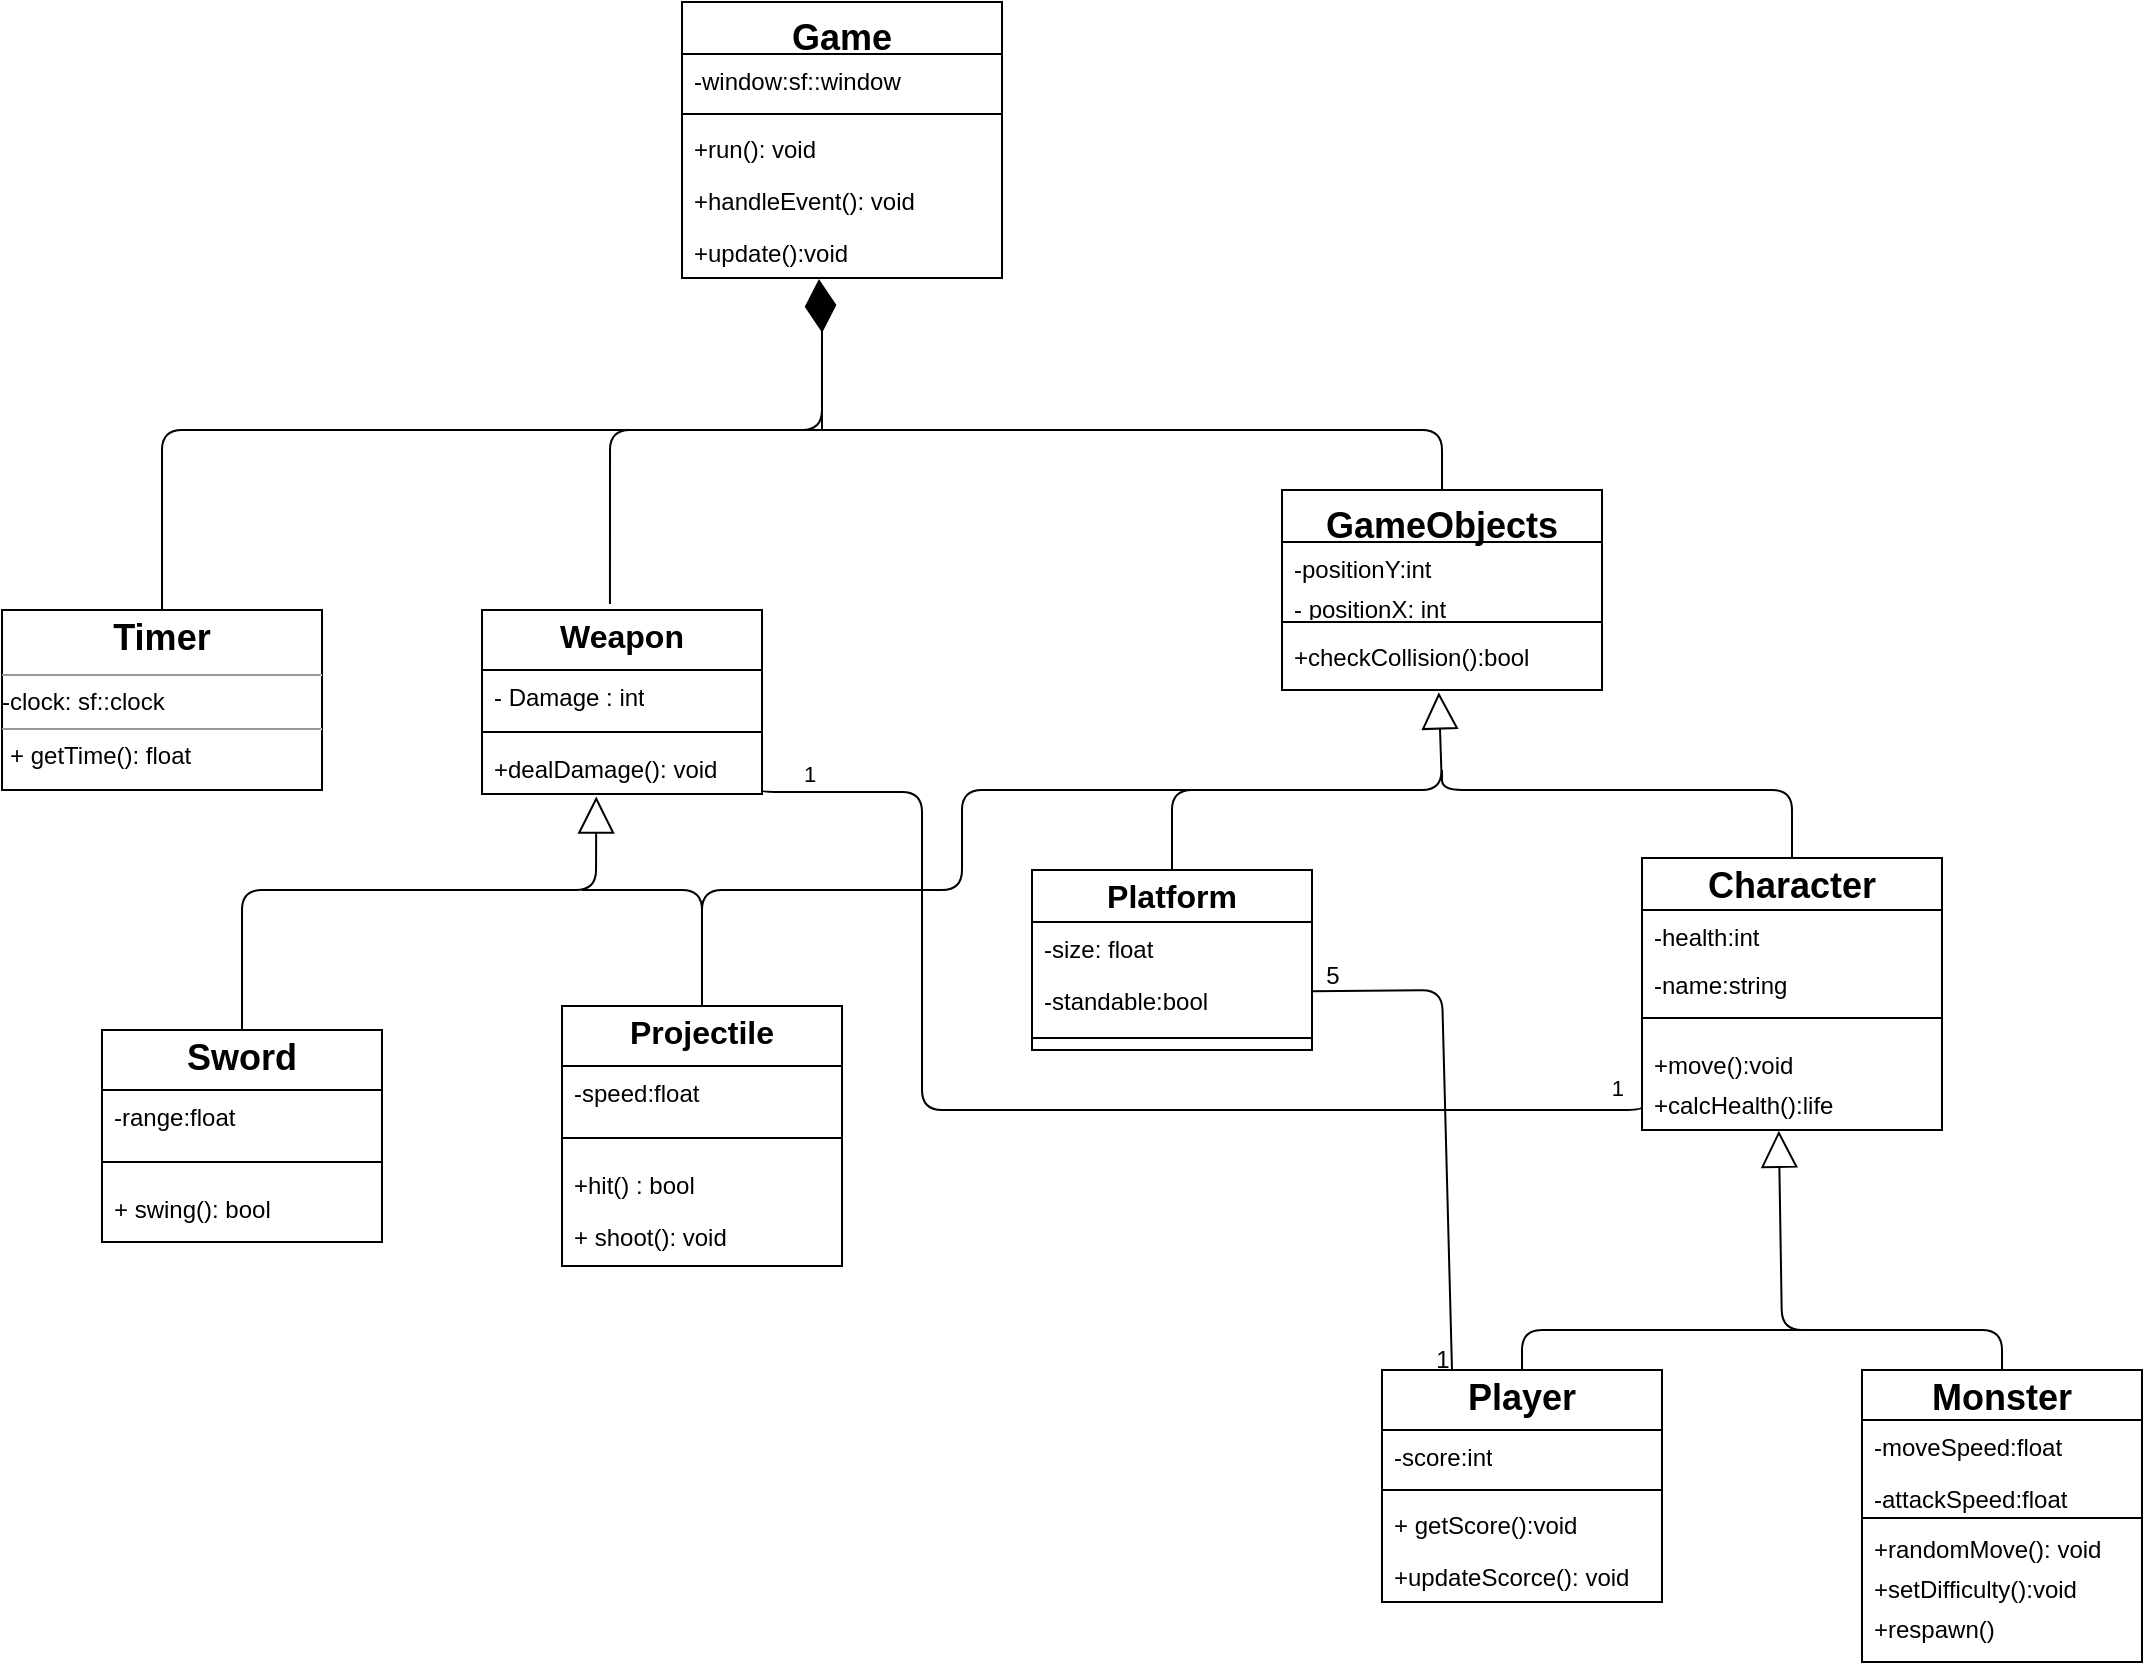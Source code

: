<mxfile>
    <diagram name="Page-1" id="4QrLjX-ADRz8MVE26Euo">
        <mxGraphModel dx="2251" dy="1248" grid="1" gridSize="10" guides="1" tooltips="1" connect="1" arrows="1" fold="1" page="1" pageScale="1" pageWidth="1169" pageHeight="1654" math="0" shadow="0">
            <root>
                <mxCell id="0"/>
                <mxCell id="1" parent="0"/>
                <mxCell id="S4nnt21ixPrk0VT9_j-a-2" value="&lt;p style=&quot;margin:0px;margin-top:4px;text-align:center;&quot;&gt;&lt;b style=&quot;background-color: initial;&quot;&gt;&lt;font size=&quot;3&quot;&gt;Platform&lt;/font&gt;&lt;/b&gt;&lt;/p&gt;" style="verticalAlign=top;align=center;overflow=fill;html=1;whiteSpace=wrap;shape=swimlane;fontStyle=1;startSize=26;childLayout=stackLayout;horizontal=1;horizontalStack=0;resizeParent=1;resizeParentMax=0;resizeLast=0;collapsible=1;marginBottom=0;" parent="1" vertex="1">
                    <mxGeometry x="585" y="500" width="140" height="90" as="geometry"/>
                </mxCell>
                <mxCell id="S4nnt21ixPrk0VT9_j-a-5" value="-size: float" style="text;strokeColor=none;fillColor=none;align=left;verticalAlign=top;spacingLeft=4;spacingRight=4;overflow=hidden;rotatable=0;points=[[0,0.5],[1,0.5]];portConstraint=eastwest;whiteSpace=wrap;html=1;" parent="S4nnt21ixPrk0VT9_j-a-2" vertex="1">
                    <mxGeometry y="26" width="140" height="26" as="geometry"/>
                </mxCell>
                <mxCell id="S4nnt21ixPrk0VT9_j-a-6" value="-standable:bool" style="text;strokeColor=none;fillColor=none;align=left;verticalAlign=top;spacingLeft=4;spacingRight=4;overflow=hidden;rotatable=0;points=[[0,0.5],[1,0.5]];portConstraint=eastwest;whiteSpace=wrap;html=1;" parent="S4nnt21ixPrk0VT9_j-a-2" vertex="1">
                    <mxGeometry y="52" width="140" height="26" as="geometry"/>
                </mxCell>
                <mxCell id="S4nnt21ixPrk0VT9_j-a-7" value="" style="line;strokeWidth=1;fillColor=none;align=left;verticalAlign=middle;spacingTop=-1;spacingLeft=3;spacingRight=3;rotatable=0;labelPosition=right;points=[];portConstraint=eastwest;strokeColor=inherit;" parent="S4nnt21ixPrk0VT9_j-a-2" vertex="1">
                    <mxGeometry y="78" width="140" height="12" as="geometry"/>
                </mxCell>
                <mxCell id="S4nnt21ixPrk0VT9_j-a-9" value="&lt;p style=&quot;margin:0px;margin-top:4px;text-align:center;&quot;&gt;&lt;b style=&quot;background-color: initial;&quot;&gt;&lt;font style=&quot;font-size: 18px;&quot;&gt;Character&lt;/font&gt;&lt;/b&gt;&lt;/p&gt;" style="verticalAlign=top;align=center;overflow=fill;html=1;whiteSpace=wrap;shape=swimlane;fontStyle=1;startSize=26;childLayout=stackLayout;horizontal=1;horizontalStack=0;resizeParent=1;resizeParentMax=0;resizeLast=0;collapsible=1;marginBottom=0;" parent="1" vertex="1">
                    <mxGeometry x="890" y="494" width="150" height="136" as="geometry"/>
                </mxCell>
                <mxCell id="S4nnt21ixPrk0VT9_j-a-10" value="-health:int" style="text;strokeColor=none;fillColor=none;align=left;verticalAlign=top;spacingLeft=4;spacingRight=4;overflow=hidden;rotatable=0;points=[[0,0.5],[1,0.5]];portConstraint=eastwest;whiteSpace=wrap;html=1;" parent="S4nnt21ixPrk0VT9_j-a-9" vertex="1">
                    <mxGeometry y="26" width="150" height="24" as="geometry"/>
                </mxCell>
                <mxCell id="S4nnt21ixPrk0VT9_j-a-11" value="-name:string" style="text;strokeColor=none;fillColor=none;align=left;verticalAlign=top;spacingLeft=4;spacingRight=4;overflow=hidden;rotatable=0;points=[[0,0.5],[1,0.5]];portConstraint=eastwest;whiteSpace=wrap;html=1;" parent="S4nnt21ixPrk0VT9_j-a-9" vertex="1">
                    <mxGeometry y="50" width="150" height="20" as="geometry"/>
                </mxCell>
                <mxCell id="S4nnt21ixPrk0VT9_j-a-14" value="" style="line;strokeWidth=1;fillColor=none;align=left;verticalAlign=middle;spacingTop=-1;spacingLeft=3;spacingRight=3;rotatable=0;labelPosition=right;points=[];portConstraint=eastwest;strokeColor=inherit;" parent="S4nnt21ixPrk0VT9_j-a-9" vertex="1">
                    <mxGeometry y="70" width="150" height="20" as="geometry"/>
                </mxCell>
                <mxCell id="S4nnt21ixPrk0VT9_j-a-15" value="+move():void" style="text;strokeColor=none;fillColor=none;align=left;verticalAlign=top;spacingLeft=4;spacingRight=4;overflow=hidden;rotatable=0;points=[[0,0.5],[1,0.5]];portConstraint=eastwest;whiteSpace=wrap;html=1;" parent="S4nnt21ixPrk0VT9_j-a-9" vertex="1">
                    <mxGeometry y="90" width="150" height="20" as="geometry"/>
                </mxCell>
                <mxCell id="S4nnt21ixPrk0VT9_j-a-19" value="+calcHealth():life" style="text;strokeColor=none;fillColor=none;align=left;verticalAlign=top;spacingLeft=4;spacingRight=4;overflow=hidden;rotatable=0;points=[[0,0.5],[1,0.5]];portConstraint=eastwest;whiteSpace=wrap;html=1;" parent="S4nnt21ixPrk0VT9_j-a-9" vertex="1">
                    <mxGeometry y="110" width="150" height="26" as="geometry"/>
                </mxCell>
                <mxCell id="S4nnt21ixPrk0VT9_j-a-20" value="&lt;p style=&quot;margin:0px;margin-top:4px;text-align:center;&quot;&gt;&lt;b style=&quot;background-color: initial;&quot;&gt;&lt;font style=&quot;font-size: 18px;&quot;&gt;Player&lt;/font&gt;&lt;/b&gt;&lt;/p&gt;" style="verticalAlign=top;align=center;overflow=fill;html=1;whiteSpace=wrap;shape=swimlane;fontStyle=1;startSize=30;childLayout=stackLayout;horizontal=1;horizontalStack=0;resizeParent=1;resizeParentMax=0;resizeLast=0;collapsible=1;marginBottom=0;" parent="1" vertex="1">
                    <mxGeometry x="760" y="750" width="140" height="116" as="geometry">
                        <mxRectangle x="570" y="490" width="90" height="40" as="alternateBounds"/>
                    </mxGeometry>
                </mxCell>
                <mxCell id="S4nnt21ixPrk0VT9_j-a-21" value="-score:int" style="text;strokeColor=none;fillColor=none;align=left;verticalAlign=top;spacingLeft=4;spacingRight=4;overflow=hidden;rotatable=0;points=[[0,0.5],[1,0.5]];portConstraint=eastwest;whiteSpace=wrap;html=1;" parent="S4nnt21ixPrk0VT9_j-a-20" vertex="1">
                    <mxGeometry y="30" width="140" height="26" as="geometry"/>
                </mxCell>
                <mxCell id="S4nnt21ixPrk0VT9_j-a-22" value="" style="line;strokeWidth=1;fillColor=none;align=left;verticalAlign=middle;spacingTop=-1;spacingLeft=3;spacingRight=3;rotatable=0;labelPosition=right;points=[];portConstraint=eastwest;strokeColor=inherit;" parent="S4nnt21ixPrk0VT9_j-a-20" vertex="1">
                    <mxGeometry y="56" width="140" height="8" as="geometry"/>
                </mxCell>
                <mxCell id="46" value="+ getScore():void" style="text;strokeColor=none;fillColor=none;align=left;verticalAlign=top;spacingLeft=4;spacingRight=4;overflow=hidden;rotatable=0;points=[[0,0.5],[1,0.5]];portConstraint=eastwest;" vertex="1" parent="S4nnt21ixPrk0VT9_j-a-20">
                    <mxGeometry y="64" width="140" height="26" as="geometry"/>
                </mxCell>
                <mxCell id="S4nnt21ixPrk0VT9_j-a-23" value="" style="line;strokeWidth=1;fillColor=none;align=left;verticalAlign=middle;spacingTop=-1;spacingLeft=3;spacingRight=3;rotatable=0;labelPosition=right;points=[];portConstraint=eastwest;strokeColor=inherit;" parent="S4nnt21ixPrk0VT9_j-a-20" vertex="1">
                    <mxGeometry y="90" width="140" as="geometry"/>
                </mxCell>
                <mxCell id="44" value="+updateScorce(): void" style="text;strokeColor=none;fillColor=none;align=left;verticalAlign=top;spacingLeft=4;spacingRight=4;overflow=hidden;rotatable=0;points=[[0,0.5],[1,0.5]];portConstraint=eastwest;" vertex="1" parent="S4nnt21ixPrk0VT9_j-a-20">
                    <mxGeometry y="90" width="140" height="26" as="geometry"/>
                </mxCell>
                <mxCell id="S4nnt21ixPrk0VT9_j-a-25" value="&lt;p style=&quot;margin:0px;margin-top:4px;text-align:center;&quot;&gt;&lt;b style=&quot;background-color: initial;&quot;&gt;&lt;font style=&quot;font-size: 18px;&quot;&gt;Monster&lt;/font&gt;&lt;/b&gt;&lt;/p&gt;" style="verticalAlign=top;align=center;overflow=fill;html=1;whiteSpace=wrap;shape=swimlane;fontStyle=1;startSize=25;childLayout=stackLayout;horizontal=1;horizontalStack=0;resizeParent=1;resizeParentMax=0;resizeLast=0;collapsible=1;marginBottom=0;" parent="1" vertex="1">
                    <mxGeometry x="1000" y="750" width="140" height="146" as="geometry"/>
                </mxCell>
                <mxCell id="6" value="-moveSpeed:float" style="text;strokeColor=none;fillColor=none;align=left;verticalAlign=top;spacingLeft=4;spacingRight=4;overflow=hidden;rotatable=0;points=[[0,0.5],[1,0.5]];portConstraint=eastwest;fontSize=12;" parent="S4nnt21ixPrk0VT9_j-a-25" vertex="1">
                    <mxGeometry y="25" width="140" height="26" as="geometry"/>
                </mxCell>
                <mxCell id="S4nnt21ixPrk0VT9_j-a-26" value="-attackSpeed:float" style="text;strokeColor=none;fillColor=none;align=left;verticalAlign=top;spacingLeft=4;spacingRight=4;overflow=hidden;rotatable=0;points=[[0,0.5],[1,0.5]];portConstraint=eastwest;whiteSpace=wrap;html=1;" parent="S4nnt21ixPrk0VT9_j-a-25" vertex="1">
                    <mxGeometry y="51" width="140" height="21" as="geometry"/>
                </mxCell>
                <mxCell id="S4nnt21ixPrk0VT9_j-a-27" value="" style="line;strokeWidth=1;fillColor=none;align=left;verticalAlign=middle;spacingTop=-1;spacingLeft=3;spacingRight=3;rotatable=0;labelPosition=right;points=[];portConstraint=eastwest;strokeColor=inherit;" parent="S4nnt21ixPrk0VT9_j-a-25" vertex="1">
                    <mxGeometry y="72" width="140" height="4" as="geometry"/>
                </mxCell>
                <mxCell id="S4nnt21ixPrk0VT9_j-a-28" value="+randomMove(): void" style="text;strokeColor=none;fillColor=none;align=left;verticalAlign=top;spacingLeft=4;spacingRight=4;overflow=hidden;rotatable=0;points=[[0,0.5],[1,0.5]];portConstraint=eastwest;whiteSpace=wrap;html=1;" parent="S4nnt21ixPrk0VT9_j-a-25" vertex="1">
                    <mxGeometry y="76" width="140" height="20" as="geometry"/>
                </mxCell>
                <mxCell id="4" value="+setDifficulty():void" style="text;strokeColor=none;fillColor=none;align=left;verticalAlign=top;spacingLeft=4;spacingRight=4;overflow=hidden;rotatable=0;points=[[0,0.5],[1,0.5]];portConstraint=eastwest;fontSize=12;" parent="S4nnt21ixPrk0VT9_j-a-25" vertex="1">
                    <mxGeometry y="96" width="140" height="20" as="geometry"/>
                </mxCell>
                <mxCell id="5" value="+respawn()" style="text;strokeColor=none;fillColor=none;align=left;verticalAlign=top;spacingLeft=4;spacingRight=4;overflow=hidden;rotatable=0;points=[[0,0.5],[1,0.5]];portConstraint=eastwest;fontSize=12;" parent="S4nnt21ixPrk0VT9_j-a-25" vertex="1">
                    <mxGeometry y="116" width="140" height="30" as="geometry"/>
                </mxCell>
                <mxCell id="S4nnt21ixPrk0VT9_j-a-31" value="&lt;p style=&quot;margin:0px;margin-top:4px;text-align:center;&quot;&gt;&lt;b style=&quot;background-color: initial;&quot;&gt;&lt;font size=&quot;3&quot;&gt;Weapon&lt;/font&gt;&lt;/b&gt;&lt;/p&gt;" style="verticalAlign=top;align=center;overflow=fill;html=1;whiteSpace=wrap;shape=swimlane;fontStyle=1;startSize=30;childLayout=stackLayout;horizontal=1;horizontalStack=0;resizeParent=1;resizeParentMax=0;resizeLast=0;collapsible=1;marginBottom=0;" parent="1" vertex="1">
                    <mxGeometry x="310" y="370" width="140" height="92" as="geometry"/>
                </mxCell>
                <mxCell id="S4nnt21ixPrk0VT9_j-a-32" value="- Damage : int" style="text;strokeColor=none;fillColor=none;align=left;verticalAlign=top;spacingLeft=4;spacingRight=4;overflow=hidden;rotatable=0;points=[[0,0.5],[1,0.5]];portConstraint=eastwest;whiteSpace=wrap;html=1;" parent="S4nnt21ixPrk0VT9_j-a-31" vertex="1">
                    <mxGeometry y="30" width="140" height="26" as="geometry"/>
                </mxCell>
                <mxCell id="S4nnt21ixPrk0VT9_j-a-33" value="" style="line;strokeWidth=1;fillColor=none;align=left;verticalAlign=middle;spacingTop=-1;spacingLeft=3;spacingRight=3;rotatable=0;labelPosition=right;points=[];portConstraint=eastwest;strokeColor=inherit;" parent="S4nnt21ixPrk0VT9_j-a-31" vertex="1">
                    <mxGeometry y="56" width="140" height="10" as="geometry"/>
                </mxCell>
                <mxCell id="S4nnt21ixPrk0VT9_j-a-34" value="+dealDamage(): void" style="text;strokeColor=none;fillColor=none;align=left;verticalAlign=top;spacingLeft=4;spacingRight=4;overflow=hidden;rotatable=0;points=[[0,0.5],[1,0.5]];portConstraint=eastwest;whiteSpace=wrap;html=1;" parent="S4nnt21ixPrk0VT9_j-a-31" vertex="1">
                    <mxGeometry y="66" width="140" height="26" as="geometry"/>
                </mxCell>
                <mxCell id="S4nnt21ixPrk0VT9_j-a-35" value="&lt;p style=&quot;margin:0px;margin-top:4px;text-align:center;&quot;&gt;&lt;span style=&quot;font-size: 18px;&quot;&gt;Sword&lt;/span&gt;&lt;/p&gt;&lt;p style=&quot;margin:0px;margin-top:4px;text-align:center;&quot;&gt;&lt;b&gt;&lt;font size=&quot;3&quot;&gt;Sword&lt;/font&gt;&lt;/b&gt;&lt;/p&gt;&lt;p style=&quot;margin:0px;margin-top:4px;text-align:center;&quot;&gt;&lt;b&gt;&lt;br&gt;&lt;/b&gt;&lt;/p&gt;" style="verticalAlign=top;align=center;overflow=fill;html=1;whiteSpace=wrap;shape=swimlane;fontStyle=1;startSize=30;childLayout=stackLayout;horizontal=1;horizontalStack=0;resizeParent=1;resizeParentMax=0;resizeLast=0;collapsible=1;marginBottom=0;" parent="1" vertex="1">
                    <mxGeometry x="120" y="580" width="140" height="106" as="geometry"/>
                </mxCell>
                <mxCell id="S4nnt21ixPrk0VT9_j-a-36" value="-range:float" style="text;strokeColor=none;fillColor=none;align=left;verticalAlign=top;spacingLeft=4;spacingRight=4;overflow=hidden;rotatable=0;points=[[0,0.5],[1,0.5]];portConstraint=eastwest;whiteSpace=wrap;html=1;" parent="S4nnt21ixPrk0VT9_j-a-35" vertex="1">
                    <mxGeometry y="30" width="140" height="26" as="geometry"/>
                </mxCell>
                <mxCell id="S4nnt21ixPrk0VT9_j-a-37" value="" style="line;strokeWidth=1;fillColor=none;align=left;verticalAlign=middle;spacingTop=-1;spacingLeft=3;spacingRight=3;rotatable=0;labelPosition=right;points=[];portConstraint=eastwest;strokeColor=inherit;" parent="S4nnt21ixPrk0VT9_j-a-35" vertex="1">
                    <mxGeometry y="56" width="140" height="20" as="geometry"/>
                </mxCell>
                <mxCell id="S4nnt21ixPrk0VT9_j-a-38" value="+ swing(): bool&lt;div&gt;&lt;br&gt;&lt;/div&gt;" style="text;strokeColor=none;fillColor=none;align=left;verticalAlign=top;spacingLeft=4;spacingRight=4;overflow=hidden;rotatable=0;points=[[0,0.5],[1,0.5]];portConstraint=eastwest;whiteSpace=wrap;html=1;" parent="S4nnt21ixPrk0VT9_j-a-35" vertex="1">
                    <mxGeometry y="76" width="140" height="30" as="geometry"/>
                </mxCell>
                <mxCell id="S4nnt21ixPrk0VT9_j-a-39" value="&lt;p style=&quot;margin:0px;margin-top:4px;text-align:center;&quot;&gt;&lt;span style=&quot;background-color: initial; font-size: medium;&quot;&gt;Projectile&lt;/span&gt;&lt;/p&gt;" style="verticalAlign=top;align=center;overflow=fill;html=1;whiteSpace=wrap;shape=swimlane;fontStyle=1;startSize=30;childLayout=stackLayout;horizontal=1;horizontalStack=0;resizeParent=1;resizeParentMax=0;resizeLast=0;collapsible=1;marginBottom=0;" parent="1" vertex="1">
                    <mxGeometry x="350" y="568" width="140" height="130" as="geometry"/>
                </mxCell>
                <mxCell id="S4nnt21ixPrk0VT9_j-a-40" value="-spe&lt;span style=&quot;background-color: initial;&quot;&gt;ed:float&lt;/span&gt;" style="text;strokeColor=none;fillColor=none;align=left;verticalAlign=top;spacingLeft=4;spacingRight=4;overflow=hidden;rotatable=0;points=[[0,0.5],[1,0.5]];portConstraint=eastwest;whiteSpace=wrap;html=1;" parent="S4nnt21ixPrk0VT9_j-a-39" vertex="1">
                    <mxGeometry y="30" width="140" height="26" as="geometry"/>
                </mxCell>
                <mxCell id="S4nnt21ixPrk0VT9_j-a-41" value="" style="line;strokeWidth=1;fillColor=none;align=left;verticalAlign=middle;spacingTop=-1;spacingLeft=3;spacingRight=3;rotatable=0;labelPosition=right;points=[];portConstraint=eastwest;strokeColor=inherit;" parent="S4nnt21ixPrk0VT9_j-a-39" vertex="1">
                    <mxGeometry y="56" width="140" height="20" as="geometry"/>
                </mxCell>
                <mxCell id="S4nnt21ixPrk0VT9_j-a-42" value="+hit() : bool" style="text;strokeColor=none;fillColor=none;align=left;verticalAlign=top;spacingLeft=4;spacingRight=4;overflow=hidden;rotatable=0;points=[[0,0.5],[1,0.5]];portConstraint=eastwest;whiteSpace=wrap;html=1;" parent="S4nnt21ixPrk0VT9_j-a-39" vertex="1">
                    <mxGeometry y="76" width="140" height="26" as="geometry"/>
                </mxCell>
                <mxCell id="S4nnt21ixPrk0VT9_j-a-43" value="+ shoot(): void" style="text;strokeColor=none;fillColor=none;align=left;verticalAlign=top;spacingLeft=4;spacingRight=4;overflow=hidden;rotatable=0;points=[[0,0.5],[1,0.5]];portConstraint=eastwest;whiteSpace=wrap;html=1;" parent="S4nnt21ixPrk0VT9_j-a-39" vertex="1">
                    <mxGeometry y="102" width="140" height="28" as="geometry"/>
                </mxCell>
                <mxCell id="7" value="&lt;p style=&quot;margin:0px;margin-top:4px;text-align:center;&quot;&gt;&lt;b&gt;&lt;font style=&quot;font-size: 18px;&quot;&gt;Timer&lt;/font&gt;&lt;/b&gt;&lt;/p&gt;&lt;hr size=&quot;1&quot;&gt;&lt;p style=&quot;margin:0px;margin-left:4px;&quot;&gt;&lt;/p&gt;-clock: sf::clock&lt;hr size=&quot;1&quot;&gt;&lt;p style=&quot;margin:0px;margin-left:4px;&quot;&gt;+ getTime(): float&lt;/p&gt;" style="verticalAlign=top;align=left;overflow=fill;fontSize=12;fontFamily=Helvetica;html=1;" parent="1" vertex="1">
                    <mxGeometry x="70" y="370" width="160" height="90" as="geometry"/>
                </mxCell>
                <mxCell id="8" value="GameObjects" style="swimlane;fontStyle=1;align=center;verticalAlign=top;childLayout=stackLayout;horizontal=1;startSize=26;horizontalStack=0;resizeParent=1;resizeParentMax=0;resizeLast=0;collapsible=1;marginBottom=0;fontSize=18;" parent="1" vertex="1">
                    <mxGeometry x="710" y="310" width="160" height="100" as="geometry"/>
                </mxCell>
                <mxCell id="14" value="-positionY:int" style="text;strokeColor=none;fillColor=none;align=left;verticalAlign=top;spacingLeft=4;spacingRight=4;overflow=hidden;rotatable=0;points=[[0,0.5],[1,0.5]];portConstraint=eastwest;whiteSpace=wrap;html=1;" parent="8" vertex="1">
                    <mxGeometry y="26" width="160" height="20" as="geometry"/>
                </mxCell>
                <mxCell id="13" value="- positionX: int" style="text;strokeColor=none;fillColor=none;align=left;verticalAlign=top;spacingLeft=4;spacingRight=4;overflow=hidden;rotatable=0;points=[[0,0.5],[1,0.5]];portConstraint=eastwest;whiteSpace=wrap;html=1;" parent="8" vertex="1">
                    <mxGeometry y="46" width="160" height="16" as="geometry"/>
                </mxCell>
                <mxCell id="10" value="" style="line;strokeWidth=1;fillColor=none;align=left;verticalAlign=middle;spacingTop=-1;spacingLeft=3;spacingRight=3;rotatable=0;labelPosition=right;points=[];portConstraint=eastwest;strokeColor=inherit;fontSize=18;" parent="8" vertex="1">
                    <mxGeometry y="62" width="160" height="8" as="geometry"/>
                </mxCell>
                <mxCell id="S4nnt21ixPrk0VT9_j-a-8" value="+checkCollision():bool" style="text;strokeColor=none;fillColor=none;align=left;verticalAlign=top;spacingLeft=4;spacingRight=4;overflow=hidden;rotatable=0;points=[[0,0.5],[1,0.5]];portConstraint=eastwest;whiteSpace=wrap;html=1;" parent="8" vertex="1">
                    <mxGeometry y="70" width="160" height="30" as="geometry"/>
                </mxCell>
                <mxCell id="12" value="" style="endArrow=diamondThin;endFill=1;endSize=24;html=1;fontSize=12;entryX=0.428;entryY=1.019;entryDx=0;entryDy=0;entryPerimeter=0;" parent="1" target="56" edge="1">
                    <mxGeometry width="160" relative="1" as="geometry">
                        <mxPoint x="480" y="280" as="sourcePoint"/>
                        <mxPoint x="480" y="220" as="targetPoint"/>
                        <Array as="points">
                            <mxPoint x="480" y="230"/>
                        </Array>
                    </mxGeometry>
                </mxCell>
                <mxCell id="16" value="" style="endArrow=none;html=1;fontSize=12;exitX=0.457;exitY=-0.033;exitDx=0;exitDy=0;exitPerimeter=0;" parent="1" source="S4nnt21ixPrk0VT9_j-a-31" edge="1">
                    <mxGeometry width="50" height="50" relative="1" as="geometry">
                        <mxPoint x="360" y="350" as="sourcePoint"/>
                        <mxPoint x="480" y="250" as="targetPoint"/>
                        <Array as="points">
                            <mxPoint x="374" y="280"/>
                            <mxPoint x="480" y="280"/>
                        </Array>
                    </mxGeometry>
                </mxCell>
                <mxCell id="17" value="" style="endArrow=none;html=1;fontSize=12;exitX=0.5;exitY=0;exitDx=0;exitDy=0;" parent="1" source="8" edge="1">
                    <mxGeometry width="50" height="50" relative="1" as="geometry">
                        <mxPoint x="700" y="250" as="sourcePoint"/>
                        <mxPoint x="480" y="280" as="targetPoint"/>
                        <Array as="points">
                            <mxPoint x="790" y="280"/>
                        </Array>
                    </mxGeometry>
                </mxCell>
                <mxCell id="18" value="" style="endArrow=none;html=1;fontSize=12;exitX=0.5;exitY=0;exitDx=0;exitDy=0;" parent="1" source="7" edge="1">
                    <mxGeometry width="50" height="50" relative="1" as="geometry">
                        <mxPoint x="150" y="270" as="sourcePoint"/>
                        <mxPoint x="480" y="280" as="targetPoint"/>
                        <Array as="points">
                            <mxPoint x="150" y="280"/>
                        </Array>
                    </mxGeometry>
                </mxCell>
                <mxCell id="22" value="" style="endArrow=none;html=1;fontSize=12;exitX=0.5;exitY=0;exitDx=0;exitDy=0;" parent="1" source="S4nnt21ixPrk0VT9_j-a-39" edge="1">
                    <mxGeometry width="50" height="50" relative="1" as="geometry">
                        <mxPoint x="420" y="510" as="sourcePoint"/>
                        <mxPoint x="670" y="460" as="targetPoint"/>
                        <Array as="points">
                            <mxPoint x="420" y="510"/>
                            <mxPoint x="550" y="510"/>
                            <mxPoint x="550" y="460"/>
                        </Array>
                    </mxGeometry>
                </mxCell>
                <mxCell id="23" value="" style="endArrow=none;html=1;fontSize=12;exitX=0.5;exitY=0;exitDx=0;exitDy=0;" parent="1" source="S4nnt21ixPrk0VT9_j-a-9" edge="1">
                    <mxGeometry width="50" height="50" relative="1" as="geometry">
                        <mxPoint x="383.98" y="376.964" as="sourcePoint"/>
                        <mxPoint x="790" y="450" as="targetPoint"/>
                        <Array as="points">
                            <mxPoint x="965" y="460"/>
                            <mxPoint x="790" y="460"/>
                        </Array>
                    </mxGeometry>
                </mxCell>
                <mxCell id="24" value="" style="endArrow=none;html=1;fontSize=12;entryX=0.5;entryY=0;entryDx=0;entryDy=0;" parent="1" target="S4nnt21ixPrk0VT9_j-a-20" edge="1">
                    <mxGeometry width="50" height="50" relative="1" as="geometry">
                        <mxPoint x="970" y="730" as="sourcePoint"/>
                        <mxPoint x="380" y="290" as="targetPoint"/>
                        <Array as="points">
                            <mxPoint x="830" y="730"/>
                        </Array>
                    </mxGeometry>
                </mxCell>
                <mxCell id="26" value="" style="endArrow=block;endSize=16;endFill=0;html=1;entryX=0.456;entryY=1.013;entryDx=0;entryDy=0;entryPerimeter=0;exitX=0.5;exitY=0;exitDx=0;exitDy=0;" edge="1" parent="1" source="S4nnt21ixPrk0VT9_j-a-25" target="S4nnt21ixPrk0VT9_j-a-19">
                    <mxGeometry x="-0.123" width="160" relative="1" as="geometry">
                        <mxPoint x="610" y="990" as="sourcePoint"/>
                        <mxPoint x="770" y="990" as="targetPoint"/>
                        <Array as="points">
                            <mxPoint x="1070" y="730"/>
                            <mxPoint x="960" y="730"/>
                        </Array>
                        <mxPoint as="offset"/>
                    </mxGeometry>
                </mxCell>
                <mxCell id="27" value="" style="endArrow=block;endSize=16;endFill=0;html=1;entryX=0.49;entryY=1.039;entryDx=0;entryDy=0;entryPerimeter=0;exitX=0.5;exitY=0;exitDx=0;exitDy=0;" edge="1" parent="1" source="S4nnt21ixPrk0VT9_j-a-2" target="S4nnt21ixPrk0VT9_j-a-8">
                    <mxGeometry width="160" relative="1" as="geometry">
                        <mxPoint x="290" y="900" as="sourcePoint"/>
                        <mxPoint x="790.32" y="436.988" as="targetPoint"/>
                        <Array as="points">
                            <mxPoint x="655" y="460"/>
                            <mxPoint x="790" y="460"/>
                        </Array>
                    </mxGeometry>
                </mxCell>
                <mxCell id="28" value="" style="endArrow=block;endSize=16;endFill=0;html=1;entryX=0.408;entryY=1.049;entryDx=0;entryDy=0;entryPerimeter=0;exitX=0.5;exitY=0;exitDx=0;exitDy=0;" edge="1" parent="1" source="S4nnt21ixPrk0VT9_j-a-35" target="S4nnt21ixPrk0VT9_j-a-34">
                    <mxGeometry width="160" relative="1" as="geometry">
                        <mxPoint x="280" y="910" as="sourcePoint"/>
                        <mxPoint x="440" y="910" as="targetPoint"/>
                        <Array as="points">
                            <mxPoint x="190" y="510"/>
                            <mxPoint x="367" y="510"/>
                        </Array>
                    </mxGeometry>
                </mxCell>
                <mxCell id="29" value="" style="endArrow=none;html=1;edgeStyle=orthogonalEdgeStyle;entryX=0;entryY=0.5;entryDx=0;entryDy=0;" edge="1" parent="1" target="S4nnt21ixPrk0VT9_j-a-19">
                    <mxGeometry relative="1" as="geometry">
                        <mxPoint x="450" y="460" as="sourcePoint"/>
                        <mxPoint x="890" y="659.0" as="targetPoint"/>
                        <Array as="points">
                            <mxPoint x="450" y="461"/>
                            <mxPoint x="530" y="461"/>
                            <mxPoint x="530" y="620"/>
                            <mxPoint x="890" y="620"/>
                        </Array>
                    </mxGeometry>
                </mxCell>
                <mxCell id="30" value="1" style="edgeLabel;resizable=0;html=1;align=left;verticalAlign=bottom;" connectable="0" vertex="1" parent="29">
                    <mxGeometry x="-1" relative="1" as="geometry">
                        <mxPoint x="19" as="offset"/>
                    </mxGeometry>
                </mxCell>
                <mxCell id="31" value="1" style="edgeLabel;resizable=0;html=1;align=right;verticalAlign=bottom;" connectable="0" vertex="1" parent="29">
                    <mxGeometry x="1" relative="1" as="geometry">
                        <mxPoint x="-9" as="offset"/>
                    </mxGeometry>
                </mxCell>
                <mxCell id="36" value="" style="endArrow=none;html=1;entryX=0.25;entryY=0;entryDx=0;entryDy=0;exitX=0.998;exitY=0.333;exitDx=0;exitDy=0;exitPerimeter=0;" edge="1" parent="1" source="S4nnt21ixPrk0VT9_j-a-6" target="S4nnt21ixPrk0VT9_j-a-20">
                    <mxGeometry width="50" height="50" relative="1" as="geometry">
                        <mxPoint x="730" y="560" as="sourcePoint"/>
                        <mxPoint x="890" y="560" as="targetPoint"/>
                        <Array as="points">
                            <mxPoint x="790" y="560"/>
                        </Array>
                    </mxGeometry>
                </mxCell>
                <mxCell id="37" value="5" style="text;html=1;align=center;verticalAlign=middle;resizable=0;points=[];autosize=1;strokeColor=none;fillColor=none;" vertex="1" parent="1">
                    <mxGeometry x="720" y="538" width="30" height="30" as="geometry"/>
                </mxCell>
                <mxCell id="39" value="1" style="text;html=1;align=center;verticalAlign=middle;resizable=0;points=[];autosize=1;strokeColor=none;fillColor=none;" vertex="1" parent="1">
                    <mxGeometry x="775" y="730" width="30" height="30" as="geometry"/>
                </mxCell>
                <mxCell id="47" value="" style="endArrow=none;html=1;entryX=0.5;entryY=0;entryDx=0;entryDy=0;" edge="1" parent="1" target="S4nnt21ixPrk0VT9_j-a-39">
                    <mxGeometry width="50" height="50" relative="1" as="geometry">
                        <mxPoint x="360" y="510" as="sourcePoint"/>
                        <mxPoint x="350" y="530" as="targetPoint"/>
                        <Array as="points">
                            <mxPoint x="420" y="510"/>
                        </Array>
                    </mxGeometry>
                </mxCell>
                <mxCell id="51" value="Game" style="swimlane;fontStyle=1;align=center;verticalAlign=top;childLayout=stackLayout;horizontal=1;startSize=26;horizontalStack=0;resizeParent=1;resizeParentMax=0;resizeLast=0;collapsible=1;marginBottom=0;fontSize=18;" vertex="1" parent="1">
                    <mxGeometry x="410" y="66" width="160" height="138" as="geometry"/>
                </mxCell>
                <mxCell id="52" value="-window:sf::window" style="text;strokeColor=none;fillColor=none;align=left;verticalAlign=top;spacingLeft=4;spacingRight=4;overflow=hidden;rotatable=0;points=[[0,0.5],[1,0.5]];portConstraint=eastwest;" vertex="1" parent="51">
                    <mxGeometry y="26" width="160" height="26" as="geometry"/>
                </mxCell>
                <mxCell id="53" value="" style="line;strokeWidth=1;fillColor=none;align=left;verticalAlign=middle;spacingTop=-1;spacingLeft=3;spacingRight=3;rotatable=0;labelPosition=right;points=[];portConstraint=eastwest;strokeColor=inherit;" vertex="1" parent="51">
                    <mxGeometry y="52" width="160" height="8" as="geometry"/>
                </mxCell>
                <mxCell id="55" value="+run(): void" style="text;strokeColor=none;fillColor=none;align=left;verticalAlign=top;spacingLeft=4;spacingRight=4;overflow=hidden;rotatable=0;points=[[0,0.5],[1,0.5]];portConstraint=eastwest;" vertex="1" parent="51">
                    <mxGeometry y="60" width="160" height="26" as="geometry"/>
                </mxCell>
                <mxCell id="54" value="+handleEvent(): void" style="text;strokeColor=none;fillColor=none;align=left;verticalAlign=top;spacingLeft=4;spacingRight=4;overflow=hidden;rotatable=0;points=[[0,0.5],[1,0.5]];portConstraint=eastwest;" vertex="1" parent="51">
                    <mxGeometry y="86" width="160" height="26" as="geometry"/>
                </mxCell>
                <mxCell id="56" value="+update():void" style="text;strokeColor=none;fillColor=none;align=left;verticalAlign=top;spacingLeft=4;spacingRight=4;overflow=hidden;rotatable=0;points=[[0,0.5],[1,0.5]];portConstraint=eastwest;" vertex="1" parent="51">
                    <mxGeometry y="112" width="160" height="26" as="geometry"/>
                </mxCell>
            </root>
        </mxGraphModel>
    </diagram>
</mxfile>